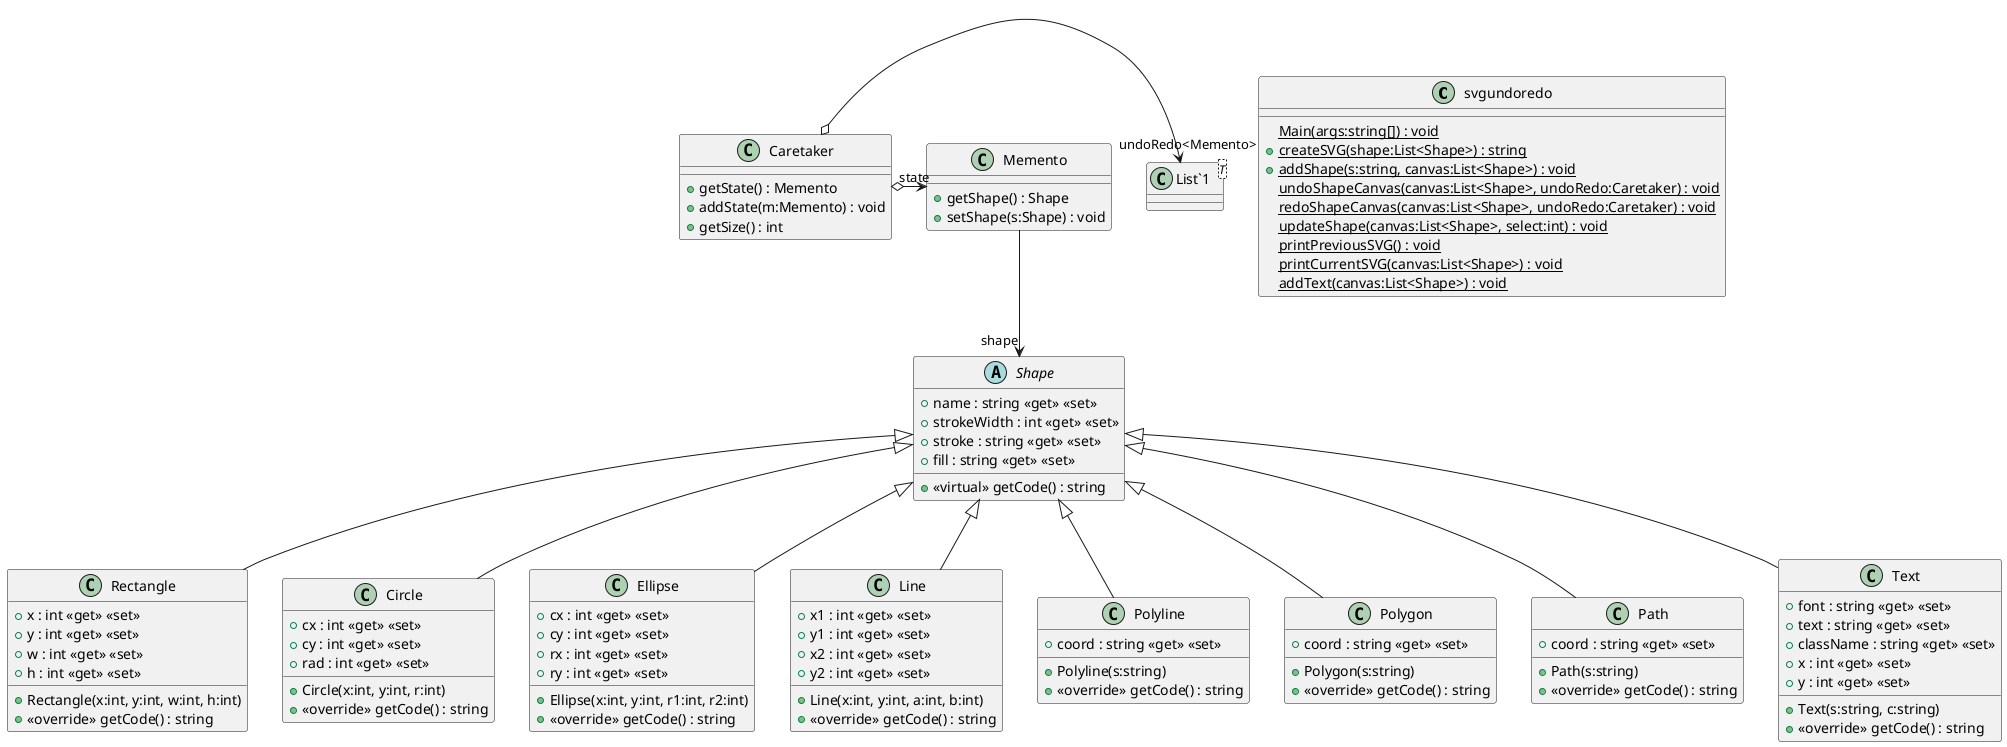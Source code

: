@startuml
class svgundoredo {
    {static} Main(args:string[]) : void
    + {static} createSVG(shape:List<Shape>) : string
    + {static} addShape(s:string, canvas:List<Shape>) : void
    {static} undoShapeCanvas(canvas:List<Shape>, undoRedo:Caretaker) : void
    {static} redoShapeCanvas(canvas:List<Shape>, undoRedo:Caretaker) : void
    {static} updateShape(canvas:List<Shape>, select:int) : void
    {static} printPreviousSVG() : void
    {static} printCurrentSVG(canvas:List<Shape>) : void
    {static} addText(canvas:List<Shape>) : void
}
abstract class Shape {
    + name : string <<get>> <<set>>
    + strokeWidth : int <<get>> <<set>>
    + stroke : string <<get>> <<set>>
    + fill : string <<get>> <<set>>
    + <<virtual>> getCode() : string
}
class Rectangle {
    + x : int <<get>> <<set>>
    + y : int <<get>> <<set>>
    + w : int <<get>> <<set>>
    + h : int <<get>> <<set>>
    + Rectangle(x:int, y:int, w:int, h:int)
    + <<override>> getCode() : string
}
class Circle {
    + cx : int <<get>> <<set>>
    + cy : int <<get>> <<set>>
    + rad : int <<get>> <<set>>
    + Circle(x:int, y:int, r:int)
    + <<override>> getCode() : string
}
class Ellipse {
    + cx : int <<get>> <<set>>
    + cy : int <<get>> <<set>>
    + rx : int <<get>> <<set>>
    + ry : int <<get>> <<set>>
    + Ellipse(x:int, y:int, r1:int, r2:int)
    + <<override>> getCode() : string
}
class Line {
    + x1 : int <<get>> <<set>>
    + y1 : int <<get>> <<set>>
    + x2 : int <<get>> <<set>>
    + y2 : int <<get>> <<set>>
    + Line(x:int, y:int, a:int, b:int)
    + <<override>> getCode() : string
}
class Polyline {
    + coord : string <<get>> <<set>>
    + Polyline(s:string)
    + <<override>> getCode() : string
}
class Polygon {
    + coord : string <<get>> <<set>>
    + Polygon(s:string)
    + <<override>> getCode() : string
}
class Path {
    + coord : string <<get>> <<set>>
    + Path(s:string)
    + <<override>> getCode() : string
}
class Text {
    + font : string <<get>> <<set>>
    + text : string <<get>> <<set>>
    + className : string <<get>> <<set>>
    + x : int <<get>> <<set>>
    + y : int <<get>> <<set>>
    + Text(s:string, c:string)
    + <<override>> getCode() : string
}
class Memento {
    + getShape() : Shape
    + setShape(s:Shape) : void
}
class Caretaker {
    + getState() : Memento
    + addState(m:Memento) : void
    + getSize() : int
}
class "List`1"<T> {
}
Shape <|-- Rectangle
Shape <|-- Circle
Shape <|-- Ellipse
Shape <|-- Line
Shape <|-- Polyline
Shape <|-- Polygon
Shape <|-- Path
Shape <|-- Text
Memento --> "shape" Shape
Caretaker o-> "undoRedo<Memento>" "List`1"
Caretaker o-> "state" Memento
@enduml
